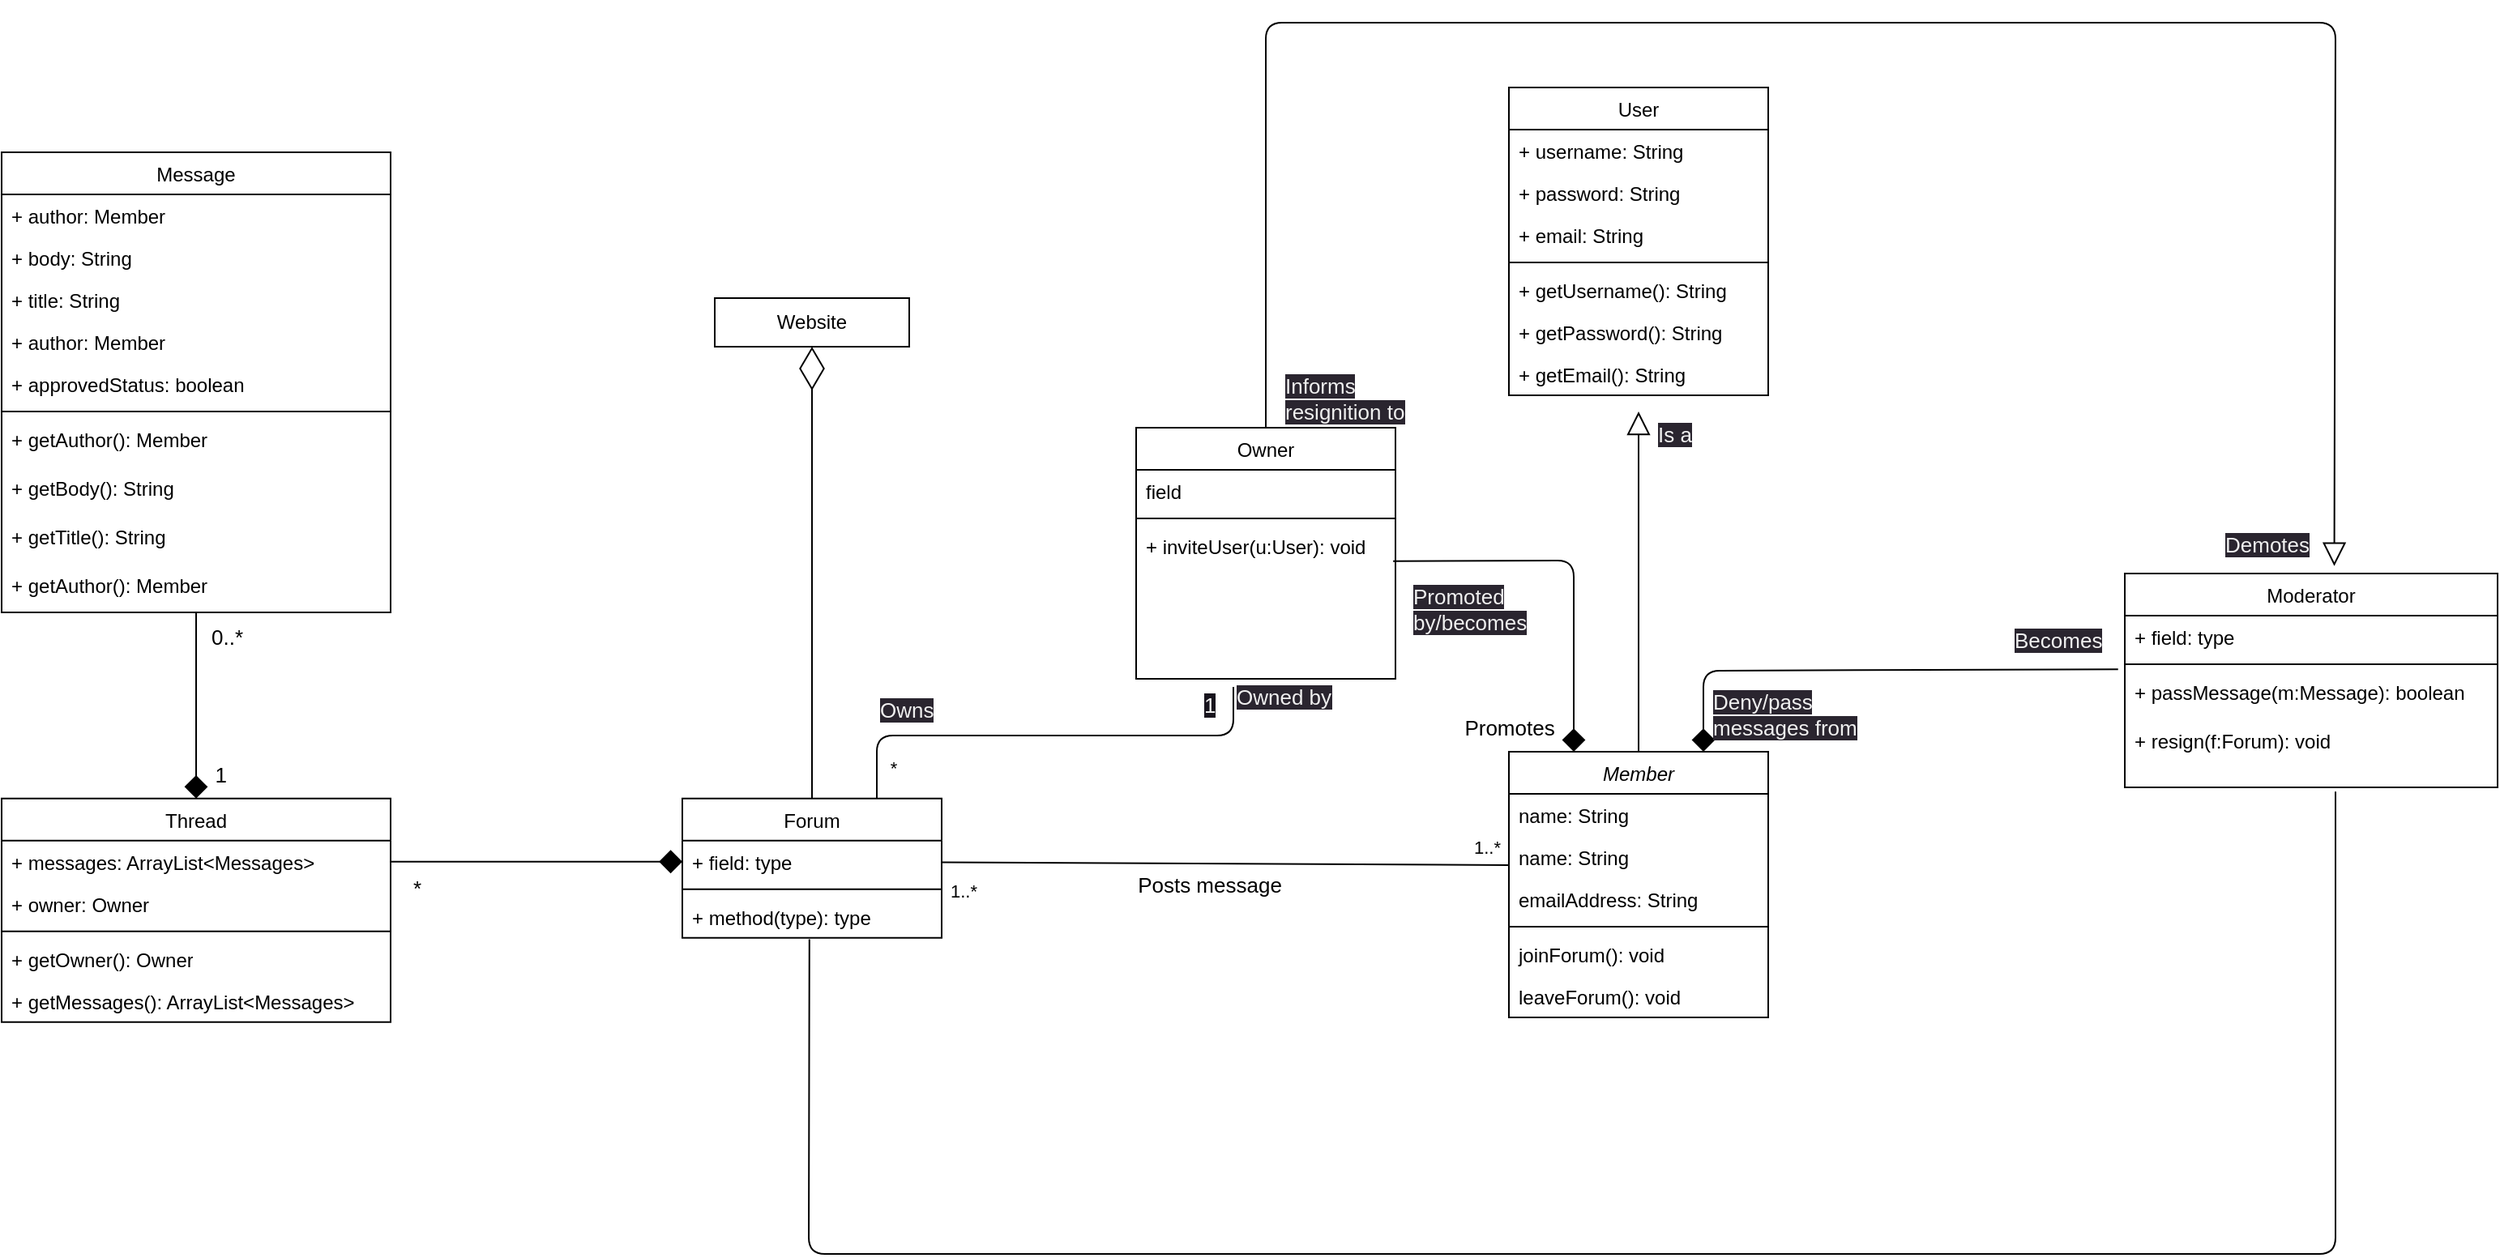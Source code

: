 <mxfile>
    <diagram id="C5RBs43oDa-KdzZeNtuy" name="Page-1">
        <mxGraphModel dx="1342" dy="814" grid="1" gridSize="10" guides="1" tooltips="1" connect="1" arrows="1" fold="1" page="0" pageScale="1" pageWidth="827" pageHeight="1169" math="0" shadow="0">
            <root>
                <mxCell id="WIyWlLk6GJQsqaUBKTNV-0"/>
                <mxCell id="WIyWlLk6GJQsqaUBKTNV-1" parent="WIyWlLk6GJQsqaUBKTNV-0"/>
                <mxCell id="13" value="&lt;span style=&quot;font-weight: normal;&quot;&gt;User&lt;/span&gt;" style="swimlane;fontStyle=1;align=center;verticalAlign=top;childLayout=stackLayout;horizontal=1;startSize=26;horizontalStack=0;resizeParent=1;resizeParentMax=0;resizeLast=0;collapsible=1;marginBottom=0;whiteSpace=wrap;html=1;" vertex="1" parent="WIyWlLk6GJQsqaUBKTNV-1">
                    <mxGeometry x="290" y="40" width="160" height="190" as="geometry"/>
                </mxCell>
                <mxCell id="14" value="+ username: String" style="text;strokeColor=none;fillColor=none;align=left;verticalAlign=top;spacingLeft=4;spacingRight=4;overflow=hidden;rotatable=0;points=[[0,0.5],[1,0.5]];portConstraint=eastwest;whiteSpace=wrap;html=1;" vertex="1" parent="13">
                    <mxGeometry y="26" width="160" height="26" as="geometry"/>
                </mxCell>
                <mxCell id="104" value="+ password: String" style="text;strokeColor=none;fillColor=none;align=left;verticalAlign=top;spacingLeft=4;spacingRight=4;overflow=hidden;rotatable=0;points=[[0,0.5],[1,0.5]];portConstraint=eastwest;whiteSpace=wrap;html=1;" vertex="1" parent="13">
                    <mxGeometry y="52" width="160" height="26" as="geometry"/>
                </mxCell>
                <mxCell id="103" value="+ email: String" style="text;strokeColor=none;fillColor=none;align=left;verticalAlign=top;spacingLeft=4;spacingRight=4;overflow=hidden;rotatable=0;points=[[0,0.5],[1,0.5]];portConstraint=eastwest;whiteSpace=wrap;html=1;" vertex="1" parent="13">
                    <mxGeometry y="78" width="160" height="26" as="geometry"/>
                </mxCell>
                <mxCell id="15" value="" style="line;strokeWidth=1;fillColor=none;align=left;verticalAlign=middle;spacingTop=-1;spacingLeft=3;spacingRight=3;rotatable=0;labelPosition=right;points=[];portConstraint=eastwest;strokeColor=inherit;" vertex="1" parent="13">
                    <mxGeometry y="104" width="160" height="8" as="geometry"/>
                </mxCell>
                <mxCell id="16" value="+ getUsername(): String" style="text;strokeColor=none;fillColor=none;align=left;verticalAlign=top;spacingLeft=4;spacingRight=4;overflow=hidden;rotatable=0;points=[[0,0.5],[1,0.5]];portConstraint=eastwest;whiteSpace=wrap;html=1;" vertex="1" parent="13">
                    <mxGeometry y="112" width="160" height="26" as="geometry"/>
                </mxCell>
                <mxCell id="106" value="+ getPassword(): String" style="text;strokeColor=none;fillColor=none;align=left;verticalAlign=top;spacingLeft=4;spacingRight=4;overflow=hidden;rotatable=0;points=[[0,0.5],[1,0.5]];portConstraint=eastwest;whiteSpace=wrap;html=1;" vertex="1" parent="13">
                    <mxGeometry y="138" width="160" height="26" as="geometry"/>
                </mxCell>
                <mxCell id="105" value="+ getEmail(): String" style="text;strokeColor=none;fillColor=none;align=left;verticalAlign=top;spacingLeft=4;spacingRight=4;overflow=hidden;rotatable=0;points=[[0,0.5],[1,0.5]];portConstraint=eastwest;whiteSpace=wrap;html=1;" vertex="1" parent="13">
                    <mxGeometry y="164" width="160" height="26" as="geometry"/>
                </mxCell>
                <mxCell id="109" style="edgeStyle=none;html=1;strokeWidth=1;fontSize=13;endArrow=block;endFill=0;endSize=12;entryX=0.562;entryY=-0.035;entryDx=0;entryDy=0;entryPerimeter=0;" edge="1" parent="WIyWlLk6GJQsqaUBKTNV-1" source="17" target="22">
                    <mxGeometry relative="1" as="geometry">
                        <mxPoint x="800" as="targetPoint"/>
                        <Array as="points">
                            <mxPoint x="140"/>
                            <mxPoint x="800"/>
                        </Array>
                    </mxGeometry>
                </mxCell>
                <mxCell id="17" value="Owner" style="swimlane;fontStyle=0;align=center;verticalAlign=top;childLayout=stackLayout;horizontal=1;startSize=26;horizontalStack=0;resizeParent=1;resizeLast=0;collapsible=1;marginBottom=0;rounded=0;shadow=0;strokeWidth=1;" vertex="1" parent="WIyWlLk6GJQsqaUBKTNV-1">
                    <mxGeometry x="60" y="250" width="160" height="155" as="geometry">
                        <mxRectangle x="130" y="380" width="160" height="26" as="alternateBounds"/>
                    </mxGeometry>
                </mxCell>
                <mxCell id="18" value="field" style="text;align=left;verticalAlign=top;spacingLeft=4;spacingRight=4;overflow=hidden;rotatable=0;points=[[0,0.5],[1,0.5]];portConstraint=eastwest;" vertex="1" parent="17">
                    <mxGeometry y="26" width="160" height="26" as="geometry"/>
                </mxCell>
                <mxCell id="19" value="" style="line;html=1;strokeWidth=1;align=left;verticalAlign=middle;spacingTop=-1;spacingLeft=3;spacingRight=3;rotatable=0;labelPosition=right;points=[];portConstraint=eastwest;" vertex="1" parent="17">
                    <mxGeometry y="52" width="160" height="8" as="geometry"/>
                </mxCell>
                <mxCell id="20" value="+ inviteUser(u:User): void" style="text;align=left;verticalAlign=top;spacingLeft=4;spacingRight=4;overflow=hidden;rotatable=0;points=[[0,0.5],[1,0.5]];portConstraint=eastwest;fontStyle=0" vertex="1" parent="17">
                    <mxGeometry y="60" width="160" height="20" as="geometry"/>
                </mxCell>
                <mxCell id="22" value="&lt;span style=&quot;font-weight: normal;&quot;&gt;Moderator&lt;/span&gt;" style="swimlane;fontStyle=1;align=center;verticalAlign=top;childLayout=stackLayout;horizontal=1;startSize=26;horizontalStack=0;resizeParent=1;resizeParentMax=0;resizeLast=0;collapsible=1;marginBottom=0;whiteSpace=wrap;html=1;" vertex="1" parent="WIyWlLk6GJQsqaUBKTNV-1">
                    <mxGeometry x="670" y="340" width="230" height="132" as="geometry"/>
                </mxCell>
                <mxCell id="23" value="+ field: type" style="text;strokeColor=none;fillColor=none;align=left;verticalAlign=top;spacingLeft=4;spacingRight=4;overflow=hidden;rotatable=0;points=[[0,0.5],[1,0.5]];portConstraint=eastwest;whiteSpace=wrap;html=1;" vertex="1" parent="22">
                    <mxGeometry y="26" width="230" height="26" as="geometry"/>
                </mxCell>
                <mxCell id="24" value="" style="line;strokeWidth=1;fillColor=none;align=left;verticalAlign=middle;spacingTop=-1;spacingLeft=3;spacingRight=3;rotatable=0;labelPosition=right;points=[];portConstraint=eastwest;strokeColor=inherit;" vertex="1" parent="22">
                    <mxGeometry y="52" width="230" height="8" as="geometry"/>
                </mxCell>
                <mxCell id="25" value="+ passMessage(m:Message): boolean" style="text;strokeColor=none;fillColor=none;align=left;verticalAlign=top;spacingLeft=4;spacingRight=4;overflow=hidden;rotatable=0;points=[[0,0.5],[1,0.5]];portConstraint=eastwest;whiteSpace=wrap;html=1;" vertex="1" parent="22">
                    <mxGeometry y="60" width="230" height="30" as="geometry"/>
                </mxCell>
                <mxCell id="93" value="+ resign(f:Forum): void&lt;br&gt;" style="text;strokeColor=none;fillColor=none;align=left;verticalAlign=top;spacingLeft=4;spacingRight=4;overflow=hidden;rotatable=0;points=[[0,0.5],[1,0.5]];portConstraint=eastwest;whiteSpace=wrap;html=1;" vertex="1" parent="22">
                    <mxGeometry y="90" width="230" height="42" as="geometry"/>
                </mxCell>
                <mxCell id="102" style="edgeStyle=none;html=1;exitX=0.5;exitY=0;exitDx=0;exitDy=0;strokeWidth=1;fontSize=13;endArrow=block;endFill=0;endSize=12;" edge="1" parent="WIyWlLk6GJQsqaUBKTNV-1" source="26">
                    <mxGeometry relative="1" as="geometry">
                        <mxPoint x="370" y="240" as="targetPoint"/>
                    </mxGeometry>
                </mxCell>
                <mxCell id="26" value="Member" style="swimlane;fontStyle=2;align=center;verticalAlign=top;childLayout=stackLayout;horizontal=1;startSize=26;horizontalStack=0;resizeParent=1;resizeLast=0;collapsible=1;marginBottom=0;rounded=0;shadow=0;strokeWidth=1;" vertex="1" parent="WIyWlLk6GJQsqaUBKTNV-1">
                    <mxGeometry x="290" y="450" width="160" height="164" as="geometry">
                        <mxRectangle x="230" y="140" width="160" height="26" as="alternateBounds"/>
                    </mxGeometry>
                </mxCell>
                <mxCell id="27" value="name: String" style="text;align=left;verticalAlign=top;spacingLeft=4;spacingRight=4;overflow=hidden;rotatable=0;points=[[0,0.5],[1,0.5]];portConstraint=eastwest;" vertex="1" parent="26">
                    <mxGeometry y="26" width="160" height="26" as="geometry"/>
                </mxCell>
                <mxCell id="28" value="name: String" style="text;align=left;verticalAlign=top;spacingLeft=4;spacingRight=4;overflow=hidden;rotatable=0;points=[[0,0.5],[1,0.5]];portConstraint=eastwest;" vertex="1" parent="26">
                    <mxGeometry y="52" width="160" height="26" as="geometry"/>
                </mxCell>
                <mxCell id="29" value="emailAddress: String" style="text;align=left;verticalAlign=top;spacingLeft=4;spacingRight=4;overflow=hidden;rotatable=0;points=[[0,0.5],[1,0.5]];portConstraint=eastwest;rounded=0;shadow=0;html=0;" vertex="1" parent="26">
                    <mxGeometry y="78" width="160" height="26" as="geometry"/>
                </mxCell>
                <mxCell id="30" value="" style="line;html=1;strokeWidth=1;align=left;verticalAlign=middle;spacingTop=-1;spacingLeft=3;spacingRight=3;rotatable=0;labelPosition=right;points=[];portConstraint=eastwest;" vertex="1" parent="26">
                    <mxGeometry y="104" width="160" height="8" as="geometry"/>
                </mxCell>
                <mxCell id="31" value="joinForum(): void&#10;&#10;" style="text;align=left;verticalAlign=top;spacingLeft=4;spacingRight=4;overflow=hidden;rotatable=0;points=[[0,0.5],[1,0.5]];portConstraint=eastwest;rounded=0;shadow=0;html=0;" vertex="1" parent="26">
                    <mxGeometry y="112" width="160" height="26" as="geometry"/>
                </mxCell>
                <mxCell id="51" value="leaveForum(): void&#10;" style="text;align=left;verticalAlign=top;spacingLeft=4;spacingRight=4;overflow=hidden;rotatable=0;points=[[0,0.5],[1,0.5]];portConstraint=eastwest;rounded=0;shadow=0;html=0;" vertex="1" parent="26">
                    <mxGeometry y="138" width="160" height="26" as="geometry"/>
                </mxCell>
                <mxCell id="32" value="1..*" style="edgeLabel;resizable=0;html=1;align=right;verticalAlign=bottom;" connectable="0" vertex="1" parent="WIyWlLk6GJQsqaUBKTNV-1">
                    <mxGeometry x="284" y="510" as="geometry">
                        <mxPoint x="1" y="7" as="offset"/>
                    </mxGeometry>
                </mxCell>
                <mxCell id="36" style="edgeStyle=none;html=1;exitX=0.991;exitY=1.119;exitDx=0;exitDy=0;endArrow=diamond;endFill=1;entryX=0.25;entryY=0;entryDx=0;entryDy=0;endSize=12;exitPerimeter=0;" edge="1" parent="WIyWlLk6GJQsqaUBKTNV-1" source="20" target="26">
                    <mxGeometry relative="1" as="geometry">
                        <mxPoint x="360" y="354" as="targetPoint"/>
                        <Array as="points">
                            <mxPoint x="330" y="332"/>
                        </Array>
                    </mxGeometry>
                </mxCell>
                <mxCell id="37" style="edgeStyle=none;html=1;endArrow=diamond;endFill=1;entryX=0.75;entryY=0;entryDx=0;entryDy=0;endSize=12;exitX=-0.018;exitY=-0.031;exitDx=0;exitDy=0;exitPerimeter=0;" edge="1" parent="WIyWlLk6GJQsqaUBKTNV-1" source="25" target="26">
                    <mxGeometry relative="1" as="geometry">
                        <mxPoint x="400" y="354" as="targetPoint"/>
                        <mxPoint x="520" y="354" as="sourcePoint"/>
                        <Array as="points">
                            <mxPoint x="410" y="400"/>
                        </Array>
                    </mxGeometry>
                </mxCell>
                <mxCell id="47" style="edgeStyle=none;html=1;entryX=0.5;entryY=1;entryDx=0;entryDy=0;endArrow=diamondThin;endFill=0;endSize=24;" edge="1" parent="WIyWlLk6GJQsqaUBKTNV-1" source="40" target="45">
                    <mxGeometry relative="1" as="geometry"/>
                </mxCell>
                <mxCell id="97" style="edgeStyle=none;html=1;exitX=0.75;exitY=0;exitDx=0;exitDy=0;strokeWidth=1;fontSize=13;endArrow=none;endFill=0;endSize=12;" edge="1" parent="WIyWlLk6GJQsqaUBKTNV-1" source="40">
                    <mxGeometry relative="1" as="geometry">
                        <mxPoint x="120" y="410" as="targetPoint"/>
                        <Array as="points">
                            <mxPoint x="-100" y="440"/>
                            <mxPoint x="20" y="440"/>
                            <mxPoint x="120" y="440"/>
                        </Array>
                    </mxGeometry>
                </mxCell>
                <mxCell id="40" value="&lt;span style=&quot;font-weight: normal;&quot;&gt;Forum&lt;/span&gt;" style="swimlane;fontStyle=1;align=center;verticalAlign=top;childLayout=stackLayout;horizontal=1;startSize=26;horizontalStack=0;resizeParent=1;resizeParentMax=0;resizeLast=0;collapsible=1;marginBottom=0;whiteSpace=wrap;html=1;" vertex="1" parent="WIyWlLk6GJQsqaUBKTNV-1">
                    <mxGeometry x="-220" y="478.88" width="160" height="86" as="geometry">
                        <mxRectangle x="100" y="142" width="80" height="30" as="alternateBounds"/>
                    </mxGeometry>
                </mxCell>
                <mxCell id="41" value="+ field: type" style="text;strokeColor=none;fillColor=none;align=left;verticalAlign=top;spacingLeft=4;spacingRight=4;overflow=hidden;rotatable=0;points=[[0,0.5],[1,0.5]];portConstraint=eastwest;whiteSpace=wrap;html=1;" vertex="1" parent="40">
                    <mxGeometry y="26" width="160" height="26" as="geometry"/>
                </mxCell>
                <mxCell id="42" value="" style="line;strokeWidth=1;fillColor=none;align=left;verticalAlign=middle;spacingTop=-1;spacingLeft=3;spacingRight=3;rotatable=0;labelPosition=right;points=[];portConstraint=eastwest;strokeColor=inherit;" vertex="1" parent="40">
                    <mxGeometry y="52" width="160" height="8" as="geometry"/>
                </mxCell>
                <mxCell id="43" value="+ method(type): type" style="text;strokeColor=none;fillColor=none;align=left;verticalAlign=top;spacingLeft=4;spacingRight=4;overflow=hidden;rotatable=0;points=[[0,0.5],[1,0.5]];portConstraint=eastwest;whiteSpace=wrap;html=1;" vertex="1" parent="40">
                    <mxGeometry y="60" width="160" height="26" as="geometry"/>
                </mxCell>
                <mxCell id="45" value="Website" style="rounded=0;whiteSpace=wrap;html=1;" vertex="1" parent="WIyWlLk6GJQsqaUBKTNV-1">
                    <mxGeometry x="-200" y="170" width="120" height="30" as="geometry"/>
                </mxCell>
                <mxCell id="46" value="*" style="edgeLabel;html=1;align=center;verticalAlign=middle;resizable=0;points=[];" vertex="1" connectable="0" parent="WIyWlLk6GJQsqaUBKTNV-1">
                    <mxGeometry x="-90" y="459.995" as="geometry"/>
                </mxCell>
                <mxCell id="48" style="edgeStyle=none;html=1;endArrow=none;endFill=0;endSize=24;entryX=0;entryY=0.692;entryDx=0;entryDy=0;entryPerimeter=0;" edge="1" parent="WIyWlLk6GJQsqaUBKTNV-1" source="41" target="28">
                    <mxGeometry relative="1" as="geometry">
                        <mxPoint x="280" y="521" as="targetPoint"/>
                    </mxGeometry>
                </mxCell>
                <mxCell id="49" style="edgeStyle=none;html=1;strokeWidth=1;endArrow=none;endFill=0;endSize=12;exitX=0.49;exitY=1.033;exitDx=0;exitDy=0;exitPerimeter=0;" edge="1" parent="WIyWlLk6GJQsqaUBKTNV-1" source="43">
                    <mxGeometry relative="1" as="geometry">
                        <mxPoint x="800" y="540" as="targetPoint"/>
                        <mxPoint x="-20" y="580" as="sourcePoint"/>
                        <Array as="points">
                            <mxPoint x="-142" y="760"/>
                            <mxPoint x="800" y="760"/>
                            <mxPoint x="800" y="540"/>
                            <mxPoint x="800" y="470"/>
                        </Array>
                    </mxGeometry>
                </mxCell>
                <mxCell id="52" value="&lt;span style=&quot;font-weight: normal;&quot;&gt;Thread&lt;/span&gt;" style="swimlane;fontStyle=1;align=center;verticalAlign=top;childLayout=stackLayout;horizontal=1;startSize=26;horizontalStack=0;resizeParent=1;resizeParentMax=0;resizeLast=0;collapsible=1;marginBottom=0;whiteSpace=wrap;html=1;" vertex="1" parent="WIyWlLk6GJQsqaUBKTNV-1">
                    <mxGeometry x="-640" y="478.88" width="240" height="138" as="geometry">
                        <mxRectangle x="100" y="142" width="80" height="30" as="alternateBounds"/>
                    </mxGeometry>
                </mxCell>
                <mxCell id="53" value="+ messages: ArrayList&amp;lt;Messages&amp;gt;" style="text;strokeColor=none;fillColor=none;align=left;verticalAlign=top;spacingLeft=4;spacingRight=4;overflow=hidden;rotatable=0;points=[[0,0.5],[1,0.5]];portConstraint=eastwest;whiteSpace=wrap;html=1;" vertex="1" parent="52">
                    <mxGeometry y="26" width="240" height="26" as="geometry"/>
                </mxCell>
                <mxCell id="100" value="+ owner: Owner&lt;br&gt;" style="text;strokeColor=none;fillColor=none;align=left;verticalAlign=top;spacingLeft=4;spacingRight=4;overflow=hidden;rotatable=0;points=[[0,0.5],[1,0.5]];portConstraint=eastwest;whiteSpace=wrap;html=1;" vertex="1" parent="52">
                    <mxGeometry y="52" width="240" height="26" as="geometry"/>
                </mxCell>
                <mxCell id="54" value="" style="line;strokeWidth=1;fillColor=none;align=left;verticalAlign=middle;spacingTop=-1;spacingLeft=3;spacingRight=3;rotatable=0;labelPosition=right;points=[];portConstraint=eastwest;strokeColor=inherit;" vertex="1" parent="52">
                    <mxGeometry y="78" width="240" height="8" as="geometry"/>
                </mxCell>
                <mxCell id="55" value="+ getOwner(): Owner" style="text;strokeColor=none;fillColor=none;align=left;verticalAlign=top;spacingLeft=4;spacingRight=4;overflow=hidden;rotatable=0;points=[[0,0.5],[1,0.5]];portConstraint=eastwest;whiteSpace=wrap;html=1;" vertex="1" parent="52">
                    <mxGeometry y="86" width="240" height="26" as="geometry"/>
                </mxCell>
                <mxCell id="101" value="+ getMessages(): ArrayList&amp;lt;Messages&amp;gt;" style="text;strokeColor=none;fillColor=none;align=left;verticalAlign=top;spacingLeft=4;spacingRight=4;overflow=hidden;rotatable=0;points=[[0,0.5],[1,0.5]];portConstraint=eastwest;whiteSpace=wrap;html=1;" vertex="1" parent="52">
                    <mxGeometry y="112" width="240" height="26" as="geometry"/>
                </mxCell>
                <mxCell id="62" style="edgeStyle=none;html=1;entryX=0.5;entryY=0;entryDx=0;entryDy=0;strokeWidth=1;endArrow=diamond;endFill=1;endSize=12;" edge="1" parent="WIyWlLk6GJQsqaUBKTNV-1" source="57" target="52">
                    <mxGeometry relative="1" as="geometry"/>
                </mxCell>
                <mxCell id="57" value="&lt;span style=&quot;font-weight: normal;&quot;&gt;Message&lt;/span&gt;" style="swimlane;fontStyle=1;align=center;verticalAlign=top;childLayout=stackLayout;horizontal=1;startSize=26;horizontalStack=0;resizeParent=1;resizeParentMax=0;resizeLast=0;collapsible=1;marginBottom=0;whiteSpace=wrap;html=1;" vertex="1" parent="WIyWlLk6GJQsqaUBKTNV-1">
                    <mxGeometry x="-640" y="80" width="240" height="284" as="geometry">
                        <mxRectangle x="100" y="142" width="80" height="30" as="alternateBounds"/>
                    </mxGeometry>
                </mxCell>
                <mxCell id="58" value="+ author: Member" style="text;strokeColor=none;fillColor=none;align=left;verticalAlign=top;spacingLeft=4;spacingRight=4;overflow=hidden;rotatable=0;points=[[0,0.5],[1,0.5]];portConstraint=eastwest;whiteSpace=wrap;html=1;" vertex="1" parent="57">
                    <mxGeometry y="26" width="240" height="26" as="geometry"/>
                </mxCell>
                <mxCell id="64" value="+ body: String" style="text;strokeColor=none;fillColor=none;align=left;verticalAlign=top;spacingLeft=4;spacingRight=4;overflow=hidden;rotatable=0;points=[[0,0.5],[1,0.5]];portConstraint=eastwest;whiteSpace=wrap;html=1;" vertex="1" parent="57">
                    <mxGeometry y="52" width="240" height="26" as="geometry"/>
                </mxCell>
                <mxCell id="66" value="+ title: String" style="text;strokeColor=none;fillColor=none;align=left;verticalAlign=top;spacingLeft=4;spacingRight=4;overflow=hidden;rotatable=0;points=[[0,0.5],[1,0.5]];portConstraint=eastwest;whiteSpace=wrap;html=1;" vertex="1" parent="57">
                    <mxGeometry y="78" width="240" height="26" as="geometry"/>
                </mxCell>
                <mxCell id="65" value="+ author: Member" style="text;strokeColor=none;fillColor=none;align=left;verticalAlign=top;spacingLeft=4;spacingRight=4;overflow=hidden;rotatable=0;points=[[0,0.5],[1,0.5]];portConstraint=eastwest;whiteSpace=wrap;html=1;" vertex="1" parent="57">
                    <mxGeometry y="104" width="240" height="26" as="geometry"/>
                </mxCell>
                <mxCell id="74" value="+ approvedStatus: boolean" style="text;strokeColor=none;fillColor=none;align=left;verticalAlign=top;spacingLeft=4;spacingRight=4;overflow=hidden;rotatable=0;points=[[0,0.5],[1,0.5]];portConstraint=eastwest;whiteSpace=wrap;html=1;" vertex="1" parent="57">
                    <mxGeometry y="130" width="240" height="26" as="geometry"/>
                </mxCell>
                <mxCell id="59" value="" style="line;strokeWidth=1;fillColor=none;align=left;verticalAlign=middle;spacingTop=-1;spacingLeft=3;spacingRight=3;rotatable=0;labelPosition=right;points=[];portConstraint=eastwest;strokeColor=inherit;" vertex="1" parent="57">
                    <mxGeometry y="156" width="240" height="8" as="geometry"/>
                </mxCell>
                <mxCell id="60" value="+ getAuthor(): Member&lt;br&gt;" style="text;strokeColor=none;fillColor=none;align=left;verticalAlign=top;spacingLeft=4;spacingRight=4;overflow=hidden;rotatable=0;points=[[0,0.5],[1,0.5]];portConstraint=eastwest;whiteSpace=wrap;html=1;" vertex="1" parent="57">
                    <mxGeometry y="164" width="240" height="30" as="geometry"/>
                </mxCell>
                <mxCell id="76" value="+ getBody(): String" style="text;strokeColor=none;fillColor=none;align=left;verticalAlign=top;spacingLeft=4;spacingRight=4;overflow=hidden;rotatable=0;points=[[0,0.5],[1,0.5]];portConstraint=eastwest;whiteSpace=wrap;html=1;" vertex="1" parent="57">
                    <mxGeometry y="194" width="240" height="30" as="geometry"/>
                </mxCell>
                <mxCell id="77" value="+ getTitle(): String" style="text;strokeColor=none;fillColor=none;align=left;verticalAlign=top;spacingLeft=4;spacingRight=4;overflow=hidden;rotatable=0;points=[[0,0.5],[1,0.5]];portConstraint=eastwest;whiteSpace=wrap;html=1;" vertex="1" parent="57">
                    <mxGeometry y="224" width="240" height="30" as="geometry"/>
                </mxCell>
                <mxCell id="75" value="+ getAuthor(): Member&lt;br&gt;" style="text;strokeColor=none;fillColor=none;align=left;verticalAlign=top;spacingLeft=4;spacingRight=4;overflow=hidden;rotatable=0;points=[[0,0.5],[1,0.5]];portConstraint=eastwest;whiteSpace=wrap;html=1;" vertex="1" parent="57">
                    <mxGeometry y="254" width="240" height="30" as="geometry"/>
                </mxCell>
                <mxCell id="61" style="edgeStyle=none;html=1;exitX=1;exitY=0.5;exitDx=0;exitDy=0;strokeWidth=1;endArrow=diamond;endFill=1;endSize=12;" edge="1" parent="WIyWlLk6GJQsqaUBKTNV-1" source="53" target="41">
                    <mxGeometry relative="1" as="geometry">
                        <mxPoint x="-100" y="518" as="targetPoint"/>
                    </mxGeometry>
                </mxCell>
                <mxCell id="69" value="&lt;p style=&quot;line-height: 0%;&quot;&gt;&lt;br&gt;&lt;/p&gt;" style="edgeLabel;resizable=0;html=1;align=right;verticalAlign=bottom;" connectable="0" vertex="1" parent="WIyWlLk6GJQsqaUBKTNV-1">
                    <mxGeometry x="-90" y="510" as="geometry">
                        <mxPoint x="-89" y="-1" as="offset"/>
                    </mxGeometry>
                </mxCell>
                <mxCell id="70" value="*" style="edgeLabel;resizable=0;html=1;align=right;verticalAlign=bottom;fontSize=13;" connectable="0" vertex="1" parent="WIyWlLk6GJQsqaUBKTNV-1">
                    <mxGeometry x="-290" y="542.88" as="geometry">
                        <mxPoint x="-91" y="2" as="offset"/>
                    </mxGeometry>
                </mxCell>
                <mxCell id="72" value="0..*" style="edgeLabel;resizable=0;html=1;align=right;verticalAlign=bottom;fontSize=13;" connectable="0" vertex="1" parent="WIyWlLk6GJQsqaUBKTNV-1">
                    <mxGeometry x="-400" y="387.12" as="geometry">
                        <mxPoint x="-91" y="2" as="offset"/>
                    </mxGeometry>
                </mxCell>
                <mxCell id="73" value="1" style="edgeLabel;resizable=0;html=1;align=right;verticalAlign=bottom;fontSize=13;" connectable="0" vertex="1" parent="WIyWlLk6GJQsqaUBKTNV-1">
                    <mxGeometry x="-410" y="472" as="geometry">
                        <mxPoint x="-91" y="2" as="offset"/>
                    </mxGeometry>
                </mxCell>
                <mxCell id="79" value="Promotes" style="text;html=1;align=center;verticalAlign=middle;resizable=0;points=[];autosize=1;strokeColor=none;fillColor=none;fontSize=13;" vertex="1" parent="WIyWlLk6GJQsqaUBKTNV-1">
                    <mxGeometry x="250" y="420" width="80" height="30" as="geometry"/>
                </mxCell>
                <mxCell id="80" value="&lt;span style=&quot;color: rgb(240, 240, 240); font-family: Helvetica; font-size: 13px; font-style: normal; font-variant-ligatures: normal; font-variant-caps: normal; font-weight: 400; letter-spacing: normal; orphans: 2; text-align: center; text-indent: 0px; text-transform: none; widows: 2; word-spacing: 0px; -webkit-text-stroke-width: 0px; background-color: rgb(42, 37, 47); text-decoration-thickness: initial; text-decoration-style: initial; text-decoration-color: initial; float: none; display: inline !important;&quot;&gt;Promoted by/becomes&lt;br&gt;&lt;/span&gt;" style="text;whiteSpace=wrap;html=1;fontSize=13;" vertex="1" parent="WIyWlLk6GJQsqaUBKTNV-1">
                    <mxGeometry x="229" y="340" width="80" height="40" as="geometry"/>
                </mxCell>
                <mxCell id="81" value="&lt;span style=&quot;color: rgb(240, 240, 240); font-family: Helvetica; font-size: 13px; font-style: normal; font-variant-ligatures: normal; font-variant-caps: normal; font-weight: 400; letter-spacing: normal; orphans: 2; text-align: center; text-indent: 0px; text-transform: none; widows: 2; word-spacing: 0px; -webkit-text-stroke-width: 0px; background-color: rgb(42, 37, 47); text-decoration-thickness: initial; text-decoration-style: initial; text-decoration-color: initial; float: none; display: inline !important;&quot;&gt;Demotes&lt;br&gt;&lt;/span&gt;" style="text;whiteSpace=wrap;html=1;fontSize=13;" vertex="1" parent="WIyWlLk6GJQsqaUBKTNV-1">
                    <mxGeometry x="730" y="307.5" width="80" height="40" as="geometry"/>
                </mxCell>
                <mxCell id="82" value="1..*&lt;br&gt;" style="edgeLabel;resizable=0;align=right;verticalAlign=bottom;html=1;" connectable="0" vertex="1" parent="WIyWlLk6GJQsqaUBKTNV-1">
                    <mxGeometry x="-390" y="521.88" as="geometry">
                        <mxPoint x="352" y="23" as="offset"/>
                    </mxGeometry>
                </mxCell>
                <mxCell id="85" value="&lt;span style=&quot;color: rgb(240, 240, 240); font-family: Helvetica; font-size: 13px; font-style: normal; font-variant-ligatures: normal; font-variant-caps: normal; font-weight: 400; letter-spacing: normal; orphans: 2; text-align: center; text-indent: 0px; text-transform: none; widows: 2; word-spacing: 0px; -webkit-text-stroke-width: 0px; background-color: rgb(42, 37, 47); text-decoration-thickness: initial; text-decoration-style: initial; text-decoration-color: initial; float: none; display: inline !important;&quot;&gt;Informs resignition to&lt;br&gt;&lt;br&gt;&lt;/span&gt;" style="text;whiteSpace=wrap;html=1;fontSize=13;" vertex="1" parent="WIyWlLk6GJQsqaUBKTNV-1">
                    <mxGeometry x="150" y="210" width="90" height="40" as="geometry"/>
                </mxCell>
                <mxCell id="86" value="&lt;span style=&quot;color: rgb(240, 240, 240); font-family: Helvetica; font-size: 13px; font-style: normal; font-variant-ligatures: normal; font-variant-caps: normal; font-weight: 400; letter-spacing: normal; orphans: 2; text-align: center; text-indent: 0px; text-transform: none; widows: 2; word-spacing: 0px; -webkit-text-stroke-width: 0px; background-color: rgb(42, 37, 47); text-decoration-thickness: initial; text-decoration-style: initial; text-decoration-color: initial; float: none; display: inline !important;&quot;&gt;Deny/pass&lt;br&gt;messages from&lt;br&gt;&lt;br&gt;&lt;/span&gt;" style="text;whiteSpace=wrap;html=1;fontSize=13;" vertex="1" parent="WIyWlLk6GJQsqaUBKTNV-1">
                    <mxGeometry x="414" y="405" width="96" height="40" as="geometry"/>
                </mxCell>
                <mxCell id="87" value="Posts message" style="text;html=1;align=center;verticalAlign=middle;resizable=0;points=[];autosize=1;strokeColor=none;fillColor=none;fontSize=13;" vertex="1" parent="WIyWlLk6GJQsqaUBKTNV-1">
                    <mxGeometry x="50" y="517" width="110" height="30" as="geometry"/>
                </mxCell>
                <mxCell id="94" value="&lt;span style=&quot;color: rgb(240, 240, 240); font-family: Helvetica; font-size: 13px; font-style: normal; font-variant-ligatures: normal; font-variant-caps: normal; font-weight: 400; letter-spacing: normal; orphans: 2; text-align: center; text-indent: 0px; text-transform: none; widows: 2; word-spacing: 0px; -webkit-text-stroke-width: 0px; background-color: rgb(42, 37, 47); text-decoration-thickness: initial; text-decoration-style: initial; text-decoration-color: initial; float: none; display: inline !important;&quot;&gt;Becomes&lt;br&gt;&lt;br&gt;&lt;/span&gt;" style="text;whiteSpace=wrap;html=1;fontSize=13;" vertex="1" parent="WIyWlLk6GJQsqaUBKTNV-1">
                    <mxGeometry x="600" y="367.12" width="80" height="40" as="geometry"/>
                </mxCell>
                <mxCell id="98" value="&lt;span style=&quot;color: rgb(240, 240, 240); font-family: Helvetica; font-size: 13px; font-style: normal; font-variant-ligatures: normal; font-variant-caps: normal; font-weight: 400; letter-spacing: normal; orphans: 2; text-align: center; text-indent: 0px; text-transform: none; widows: 2; word-spacing: 0px; -webkit-text-stroke-width: 0px; background-color: rgb(42, 37, 47); text-decoration-thickness: initial; text-decoration-style: initial; text-decoration-color: initial; float: none; display: inline !important;&quot;&gt;Owned by&lt;br&gt;&lt;/span&gt;" style="text;whiteSpace=wrap;html=1;fontSize=13;" vertex="1" parent="WIyWlLk6GJQsqaUBKTNV-1">
                    <mxGeometry x="120" y="402" width="90" height="40" as="geometry"/>
                </mxCell>
                <mxCell id="99" value="&lt;span style=&quot;color: rgb(240, 240, 240); font-family: Helvetica; font-size: 13px; font-style: normal; font-variant-ligatures: normal; font-variant-caps: normal; font-weight: 400; letter-spacing: normal; orphans: 2; text-align: center; text-indent: 0px; text-transform: none; widows: 2; word-spacing: 0px; -webkit-text-stroke-width: 0px; background-color: rgb(42, 37, 47); text-decoration-thickness: initial; text-decoration-style: initial; text-decoration-color: initial; float: none; display: inline !important;&quot;&gt;Owns&lt;br&gt;&lt;br&gt;&lt;/span&gt;" style="text;whiteSpace=wrap;html=1;fontSize=13;" vertex="1" parent="WIyWlLk6GJQsqaUBKTNV-1">
                    <mxGeometry x="-100" y="410" width="90" height="40" as="geometry"/>
                </mxCell>
                <mxCell id="110" value="&lt;span style=&quot;color: rgb(240, 240, 240); font-family: Helvetica; font-size: 13px; font-style: normal; font-variant-ligatures: normal; font-variant-caps: normal; font-weight: 400; letter-spacing: normal; orphans: 2; text-align: right; text-indent: 0px; text-transform: none; widows: 2; word-spacing: 0px; -webkit-text-stroke-width: 0px; background-color: rgb(24, 20, 29); text-decoration-thickness: initial; text-decoration-style: initial; text-decoration-color: initial; float: none; display: inline !important;&quot;&gt;1&lt;/span&gt;" style="text;whiteSpace=wrap;html=1;fontSize=13;" vertex="1" parent="WIyWlLk6GJQsqaUBKTNV-1">
                    <mxGeometry x="100" y="407.12" width="40" height="40" as="geometry"/>
                </mxCell>
                <mxCell id="111" value="&lt;span style=&quot;color: rgb(240, 240, 240); font-family: Helvetica; font-size: 13px; font-style: normal; font-variant-ligatures: normal; font-variant-caps: normal; font-weight: 400; letter-spacing: normal; orphans: 2; text-align: center; text-indent: 0px; text-transform: none; widows: 2; word-spacing: 0px; -webkit-text-stroke-width: 0px; background-color: rgb(42, 37, 47); text-decoration-thickness: initial; text-decoration-style: initial; text-decoration-color: initial; float: none; display: inline !important;&quot;&gt;Is a&lt;br&gt;&lt;br&gt;&lt;/span&gt;" style="text;whiteSpace=wrap;html=1;fontSize=13;" vertex="1" parent="WIyWlLk6GJQsqaUBKTNV-1">
                    <mxGeometry x="380" y="240" width="96" height="40" as="geometry"/>
                </mxCell>
            </root>
        </mxGraphModel>
    </diagram>
</mxfile>